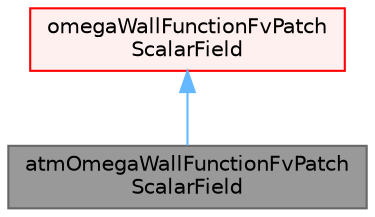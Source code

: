 digraph "atmOmegaWallFunctionFvPatchScalarField"
{
 // LATEX_PDF_SIZE
  bgcolor="transparent";
  edge [fontname=Helvetica,fontsize=10,labelfontname=Helvetica,labelfontsize=10];
  node [fontname=Helvetica,fontsize=10,shape=box,height=0.2,width=0.4];
  Node1 [id="Node000001",label="atmOmegaWallFunctionFvPatch\lScalarField",height=0.2,width=0.4,color="gray40", fillcolor="grey60", style="filled", fontcolor="black",tooltip="This boundary condition provides a wall constraint on the specific dissipation rate (i...."];
  Node2 -> Node1 [id="edge1_Node000001_Node000002",dir="back",color="steelblue1",style="solid",tooltip=" "];
  Node2 [id="Node000002",label="omegaWallFunctionFvPatch\lScalarField",height=0.2,width=0.4,color="red", fillcolor="#FFF0F0", style="filled",URL="$classFoam_1_1omegaWallFunctionFvPatchScalarField.html",tooltip="This boundary condition provides a wall function for the specific dissipation rate (i...."];
}
